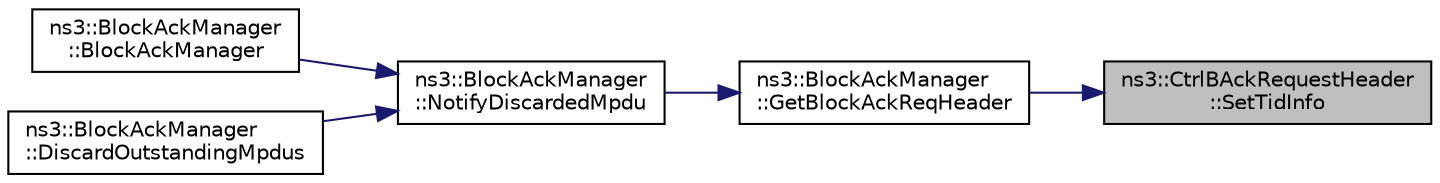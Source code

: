 digraph "ns3::CtrlBAckRequestHeader::SetTidInfo"
{
 // LATEX_PDF_SIZE
  edge [fontname="Helvetica",fontsize="10",labelfontname="Helvetica",labelfontsize="10"];
  node [fontname="Helvetica",fontsize="10",shape=record];
  rankdir="RL";
  Node1 [label="ns3::CtrlBAckRequestHeader\l::SetTidInfo",height=0.2,width=0.4,color="black", fillcolor="grey75", style="filled", fontcolor="black",tooltip="Set Traffic ID (TID)."];
  Node1 -> Node2 [dir="back",color="midnightblue",fontsize="10",style="solid",fontname="Helvetica"];
  Node2 [label="ns3::BlockAckManager\l::GetBlockAckReqHeader",height=0.2,width=0.4,color="black", fillcolor="white", style="filled",URL="$classns3_1_1_block_ack_manager.html#a18a0cb91c8343d3fa2598615fed08af3",tooltip=" "];
  Node2 -> Node3 [dir="back",color="midnightblue",fontsize="10",style="solid",fontname="Helvetica"];
  Node3 [label="ns3::BlockAckManager\l::NotifyDiscardedMpdu",height=0.2,width=0.4,color="black", fillcolor="white", style="filled",URL="$classns3_1_1_block_ack_manager.html#a52420004449425a8ded4ecaf71f152e8",tooltip=" "];
  Node3 -> Node4 [dir="back",color="midnightblue",fontsize="10",style="solid",fontname="Helvetica"];
  Node4 [label="ns3::BlockAckManager\l::BlockAckManager",height=0.2,width=0.4,color="black", fillcolor="white", style="filled",URL="$classns3_1_1_block_ack_manager.html#a7a966d4ae9c3f2172545b76b7ccb8206",tooltip=" "];
  Node3 -> Node5 [dir="back",color="midnightblue",fontsize="10",style="solid",fontname="Helvetica"];
  Node5 [label="ns3::BlockAckManager\l::DiscardOutstandingMpdus",height=0.2,width=0.4,color="black", fillcolor="white", style="filled",URL="$classns3_1_1_block_ack_manager.html#a9cfdd60aad3cf88c4a2ba01bd3879e48",tooltip=" "];
}
